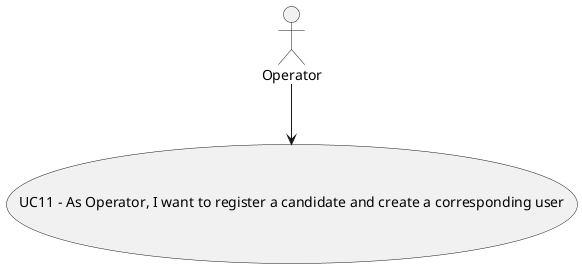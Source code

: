 @startuml

actor Operator as o

o --> (UC11 - As Operator, I want to register a candidate and create a corresponding user)

@enduml
